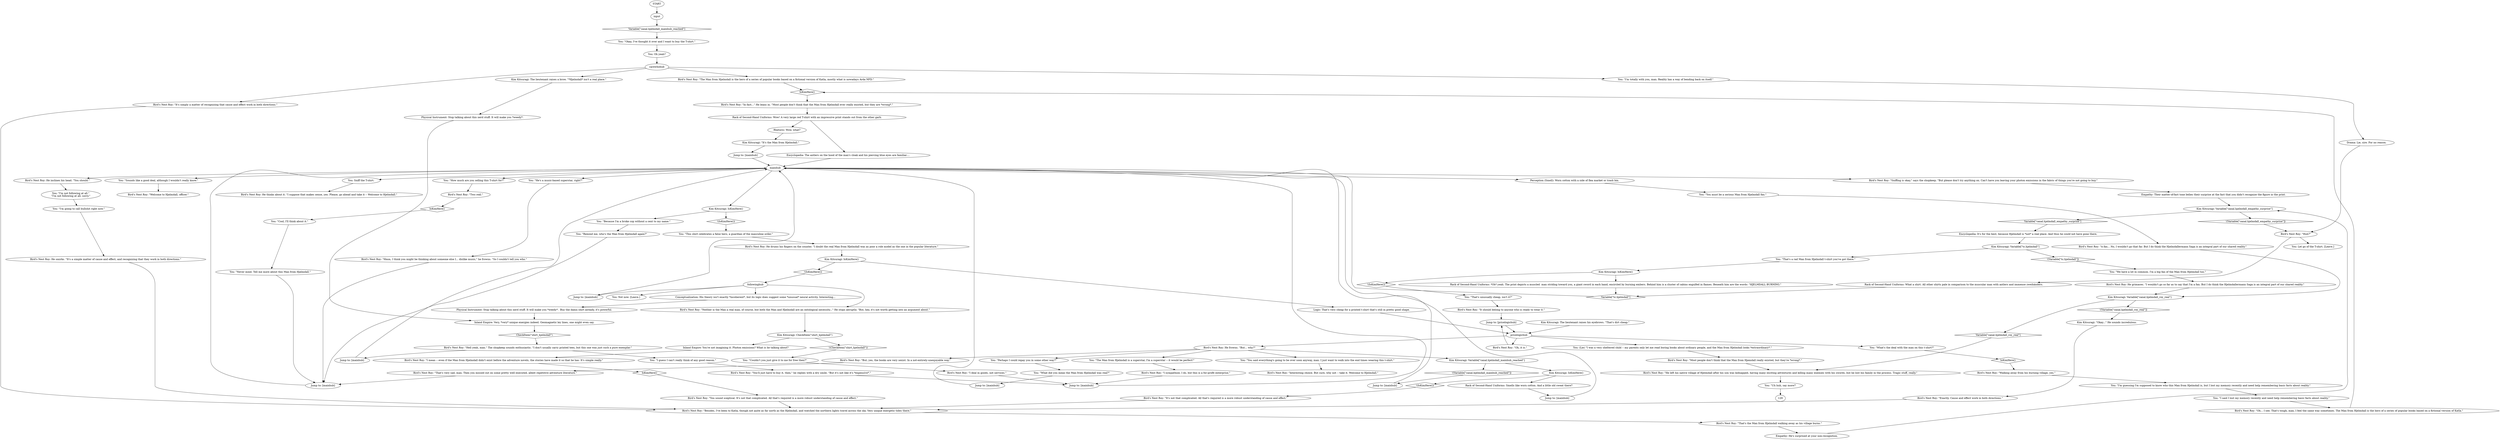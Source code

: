 # PAWNSHOP / RACK OF SECOND-HAND UNIFORMS
# You look at and ask Roy about the Man from Hjelmdall T-Shirt.
# ==================================================
digraph G {
	  0 [label="START"];
	  1 [label="input"];
	  2 [label="Bird's Nest Roy: \"A fan... No, I wouldn't go that far. But I do think the Hjelmdallermann Saga is an integral part of our shared reality.\""];
	  3 [label="You: \"Perhaps I could repay you in some other way?\""];
	  4 [label="Empathy: He's surprised at your non-recognition."];
	  5 [label="Bird's Nest Roy: He grimaces. \"I wouldn't go so far as to say that I'm a fan. But I do think the Hjelmdallermann Saga is an integral part of our shared reality.\""];
	  6 [label="Kim Kitsuragi: Variable[\"canal.hjelmdall_roy_real\"]"];
	  7 [label="Variable[\"canal.hjelmdall_roy_real\"]", shape=diamond];
	  8 [label="!(Variable[\"canal.hjelmdall_roy_real\"])", shape=diamond];
	  9 [label="followinghub"];
	  10 [label="Bird's Nest Roy: \"Besides, I've been to Katla, though not quite as far north as the Hjelmdall, and watched the northern lights travel across the sky. Very unique energetic tides there.\""];
	  11 [label="Bird's Nest Roy: He smirks. \"It's a simple matter of cause and effect, and recognizing that they work in both directions.\""];
	  12 [label="Bird's Nest Roy: \"You'll just have to buy it, then,\" he replies with a dry smile. \"But it's not like it's *expensive*.\""];
	  13 [label="Jump to: [mainhub]"];
	  14 [label="Bird's Nest Roy: \"In fact...\" He leans in. \"Most people don't think that the Man from Hjelmdall ever really existed, but they are *wrong*.\""];
	  15 [label="Kim Kitsuragi: Variable[\"canal.hjelmdall_empathy_surprise\"]"];
	  16 [label="Variable[\"canal.hjelmdall_empathy_surprise\"]", shape=diamond];
	  17 [label="!(Variable[\"canal.hjelmdall_empathy_surprise\"])", shape=diamond];
	  18 [label="You: \"How much are you selling this T-shirt for?\""];
	  19 [label="Bird's Nest Roy: \"Two reál.\""];
	  20 [label="pricelogichub"];
	  21 [label="Bird's Nest Roy: \"It should belong to anyone who is ready to wear it.\""];
	  22 [label="You: \"The Man from Hjelmdall is a superstar, I'm a superstar -- it would be perfect!\""];
	  23 [label="Bird's Nest Roy: He drums his fingers on the counter. \"I doubt the real Man from Hjelmdall was as poor a role model as the one in the popular literature.\""];
	  24 [label="Jump to: [pricelogichub]"];
	  25 [label="Bird's Nest Roy: \"Hmm, I think you might be thinking about someone else I... dislike music,\" he frowns. \"So I couldn't tell you who.\""];
	  26 [label="Bird's Nest Roy: \"Oh... I see. That's tough, man, I feel the same way sometimes. The Man from Hjelmdall is the hero of a series of popular books based on a fictional version of Katla.\""];
	  27 [label="You: \"You said everything's going to be over soon anyway, man. I just want to walk into the end times wearing this t-shirt.\""];
	  28 [label="Bird's Nest Roy: \"Interesting choice. But sure, why not -- take it. Welcome to Hjelmdall.\""];
	  29 [label="mainhub"];
	  30 [label="Kim Kitsuragi: The lieutenant raises his eyebrows. \"That's dirt cheap.\""];
	  31 [label="You: \"Cool, I'll think about it.\""];
	  32 [label="You: (Lie) \"I was a very sheltered child -- my parents only let me read boring books about ordinary people, and the Man from Hjelmdall looks *extraordinary*.\""];
	  33 [label="Bird's Nest Roy: \"The Man from Hjelmdall is the hero of a series of popular books based on a fictional version of Katla, mostly what is nowadays Arda NFD.\""];
	  34 [label="Jump to: [mainhub]"];
	  35 [label="Bird's Nest Roy: \"He left his native village of Hjelmdall after his son was kidnapped, having many exciting adventures and killing many enemies with his swords, but he lost his family in the process. Tragic stuff, really.\""];
	  36 [label="Bird's Nest Roy: \"It's not that complicated. All that's required is a more robust understanding of cause and effect.\""];
	  37 [label="You: \"I'm going to call bullshit right now.\""];
	  38 [label="Bird's Nest Roy: \"Neither is the Man a real man, of course, but both the Man and Hjelmdall are an ontological necessity...\" He stops abruptly. \"But, hey, it's not worth getting into an argument about.\""];
	  39 [label="Physical Instrument: Stop talking about this nerd stuff. It will make you *weedy*."];
	  40 [label="Bird's Nest Roy: \"Hell yeah, man.\" The shopkeep sounds enthusiastic. \"I don't usually carry printed tees, but this one was just such a pure exemplar.\""];
	  41 [label="Kim Kitsuragi: IsKimHere()"];
	  42 [label="IsKimHere()", shape=diamond];
	  43 [label="!(IsKimHere())", shape=diamond];
	  44 [label="Rack of Second-Hand Uniforms: *Oh* yeah. The print depicts a muscled  man striding toward you, a giant sword in each hand, encircled by burning embers. Behind him is a cluster of cabins engulfed in flames. Beneath him are the words: \"HJELMDALL BURNING.\""];
	  45 [label="carewhohub"];
	  46 [label="Bird's Nest Roy: \"Huh?\""];
	  47 [label="You: \"I said I lost my memory recently and need help remembering basic facts about reality.\""];
	  48 [label="Rack of Second-Hand Uniforms: What a shirt. All other shirts pale in comparison to the muscular man with antlers and immense zweihänders."];
	  49 [label="You: \"Okay, I've thought it over and I want to buy the T-shirt.\""];
	  50 [label="Bird's Nest Roy: \"Sniffing is okay,\" says the shopkeep. \"But please don't try anything on. Can't have you leaving your photon emissions in the fabric of things you're not going to buy.\""];
	  51 [label="You: \"You must be a serious Man from Hjelmdall fan.\""];
	  52 [label="Jump to: [mainhub]"];
	  53 [label="Kim Kitsuragi: \"It's the Man from Hjelmdall.\""];
	  54 [label="Bird's Nest Roy: \"Walking away from his burning village, yes.\""];
	  55 [label="Jump to: [mainhub]"];
	  56 [label="Bird's Nest Roy: \"That's very sad, man. Then you missed out on some pretty well executed, albeit repetitive adventure literature.\""];
	  57 [label="Bird's Nest Roy: \"Most people don't think that the Man from Hjemdall really existed, but they're *wrong*.\""];
	  58 [label="Kim Kitsuragi: \"Okay...\" He sounds incredulous."];
	  59 [label="Bird's Nest Roy: \"You sound sceptical. It's not that complicated. All that's required is a more robust understanding of cause and effect.\""];
	  60 [label="Bird's Nest Roy: \"Exactly. Cause and effect work in both directions.\""];
	  61 [label="Drama: Lie, sire. For no reason."];
	  62 [label="Encyclopedia: It's for the best, because Hjelmdall is *not* a real place. And thus he could not have gone there."];
	  63 [label="Bird's Nest Roy: \"That's the Man from Hjelmdall walking away as his village burns.\""];
	  64 [label="You: \"This shirt celebrates a false hero, a guardian of the masculine order.\""];
	  65 [label="You: \"Sounds like a good deal, although I wouldn't really know.\""];
	  66 [label="Bird's Nest Roy: \"Oh, it is.\""];
	  67 [label="Bird's Nest Roy: \"Welcome to Hjelmdall, officer.\""];
	  68 [label="You: Oh yeah?"];
	  69 [label="Encyclopedia: The antlers on the hood of the man's cloak and his piercing blue eyes are familiar...."];
	  70 [label="You: \"We have a lot in common. I'm a big fan of the Man from Hjelmdall too.\""];
	  71 [label="You: \"I guess I can't really think of any good reason.\""];
	  72 [label="Kim Kitsuragi: Variable[\"canal.hjelmdall_mainhub_reached\"]"];
	  73 [label="Variable[\"canal.hjelmdall_mainhub_reached\"]", shape=diamond];
	  74 [label="!(Variable[\"canal.hjelmdall_mainhub_reached\"])", shape=diamond];
	  75 [label="Kim Kitsuragi: IsKimHere()"];
	  76 [label="IsKimHere()", shape=diamond];
	  77 [label="!(IsKimHere())", shape=diamond];
	  78 [label="Rack of Second-Hand Uniforms: Smells like worn cotton. And a little old sweat there?"];
	  79 [label="Bird's Nest Roy: He thinks about it. \"I suppose that makes sense, yes. Please, go ahead and take it -- Welcome to Hjelmdall.\""];
	  80 [label="Bird's Nest Roy: \"I sympathize, I do, but this is a for-profit enterprise.\""];
	  81 [label="You: \"Remind me, who's the Man from Hjelmdall again?\""];
	  82 [label="Kim Kitsuragi: The lieutenant raises a brow. \"*Hjelmdall* isn't a real place.\""];
	  83 [label="Rack of Second-Hand Uniforms: Wow! A very large red T-shirt with an impressive print stands out from the other garb."];
	  84 [label="Jump to: [mainhub]"];
	  85 [label="Bird's Nest Roy: \"I mean -- even if the Man from Hjelmdall didn't exist before the adventure novels, the stories have made it so that he has. It's simple really.\""];
	  86 [label="Jump to: [mainhub]"];
	  87 [label="You: \"Uh huh, say more?'"];
	  88 [label="Jump to: [mainhub]"];
	  89 [label="Inland Empire: Very, *very* unique energies indeed. Geomagnetic ley lines, one might even say."];
	  90 [label="Physical Instrument: Stop talking about this nerd stuff. It will make you *weedy*.  Buy the damn shirt already, it's powerful."];
	  91 [label="You: \"Couldn't you just give it to me for free then?\""];
	  92 [label="You: \"What's the deal with the man on this t-shirt?\""];
	  93 [label="Kim Kitsuragi: IsKimHere()"];
	  94 [label="IsKimHere()", shape=diamond];
	  95 [label="!(IsKimHere())", shape=diamond];
	  96 [label="You: \"Because I'm a broke cop without a cent to my name.\""];
	  97 [label="Bird's Nest Roy: \"But, yes, the books are very sexist. In a not-entirely-unenjoyable way.\""];
	  98 [label="Kim Kitsuragi: IsKimHere()"];
	  99 [label="IsKimHere()", shape=diamond];
	  100 [label="!(IsKimHere())", shape=diamond];
	  101 [label="Logic: That's very cheap for a printed t-shirt that's still in pretty good shape."];
	  102 [label="You: \"That's unusually cheap, isn't it?\""];
	  103 [label="Bird's Nest Roy: He frowns. \"But... why?\""];
	  104 [label="Bird's Nest Roy: \"I deal in goods, not services.\""];
	  105 [label="You: \"What did you mean the Man from Hjelmdall was real?\""];
	  106 [label="You: Sniff the T-shirt."];
	  107 [label="Perception (Smell): Worn cotton with a side of flea market or trash bin."];
	  108 [label="Jump to: [mainhub]"];
	  109 [label="You: \"I'm not following at all.\"\n\"I'm not following at all, sorry.\""];
	  110 [label="Conceptualization: His theory isn't exactly *incoherent*, but its logic does suggest some *unusual* neural activity. Interesting..."];
	  111 [label="Kim Kitsuragi: Variable[\"tc.hjelmdall\"]"];
	  112 [label="Variable[\"tc.hjelmdall\"]", shape=diamond];
	  113 [label="!(Variable[\"tc.hjelmdall\"])", shape=diamond];
	  114 [label="You: \"That's a rad Man from Hjelmdall t-shirt you've got there.\""];
	  115 [label="Bird's Nest Roy: He inclines his head. \"You should.\""];
	  116 [label="You: \"Never mind. Tell me more about this Man from Hjelmdall.\""];
	  117 [label="You: Let go of the T-shirt. [Leave.]"];
	  118 [label="You: \"He's a music-based superstar, right?\""];
	  119 [label="You: \"I'm totally with you, man. Reality has a way of bending back on itself.\""];
	  120 [label="You: Not now. [Leave.]"];
	  121 [label="Rhetoric: Wow, what?"];
	  122 [label="Kim Kitsuragi: CheckItem(\"shirt_hjelmdall\")"];
	  123 [label="CheckItem(\"shirt_hjelmdall\")", shape=diamond];
	  124 [label="!(CheckItem(\"shirt_hjelmdall\"))", shape=diamond];
	  125 [label="Inland Empire: You're not imagining it. Photon emissions? What is he talking about?"];
	  126 [label="Empathy: Their matter-of-fact tone belies their surprise at the fact that you didn't recognize the figure in the print."];
	  127 [label="You: \"I'm guessing I'm supposed to know who this Man from Hjelmdall is, but I lost my memory recently and need help remembering basic facts about reality.\""];
	  128 [label="Bird's Nest Roy: \"It's simply a matter of recognizing that cause and effect work in both directions.\""];
	  0 -> 1
	  1 -> 73
	  2 -> 6
	  3 -> 105
	  4 -> 15
	  5 -> 6
	  6 -> 8
	  6 -> 7
	  7 -> 35
	  8 -> 58
	  9 -> 88
	  9 -> 38
	  9 -> 120
	  9 -> 110
	  10 -> 63
	  11 -> 10
	  12 -> 13
	  13 -> 29
	  14 -> 83
	  15 -> 16
	  15 -> 17
	  16 -> 62
	  17 -> 46
	  18 -> 19
	  19 -> 42
	  20 -> 32
	  20 -> 66
	  20 -> 92
	  20 -> 103
	  21 -> 24
	  22 -> 80
	  23 -> 98
	  24 -> 20
	  25 -> 34
	  26 -> 76
	  27 -> 28
	  29 -> 65
	  29 -> 106
	  29 -> 107
	  29 -> 18
	  29 -> 115
	  29 -> 50
	  29 -> 118
	  29 -> 93
	  30 -> 20
	  31 -> 116
	  32 -> 57
	  33 -> 76
	  34 -> 29
	  35 -> 87
	  36 -> 10
	  37 -> 11
	  38 -> 122
	  39 -> 89
	  40 -> 52
	  40 -> 71
	  41 -> 43
	  41 -> 44
	  42 -> 31
	  43 -> 102
	  44 -> 112
	  45 -> 128
	  45 -> 33
	  45 -> 82
	  45 -> 119
	  46 -> 48
	  46 -> 117
	  47 -> 26
	  48 -> 112
	  49 -> 68
	  50 -> 126
	  51 -> 2
	  52 -> 29
	  53 -> 55
	  54 -> 127
	  55 -> 29
	  56 -> 34
	  57 -> 35
	  58 -> 60
	  59 -> 10
	  60 -> 10
	  61 -> 46
	  62 -> 111
	  63 -> 4
	  64 -> 23
	  65 -> 67
	  66 -> 24
	  68 -> 45
	  69 -> 29
	  70 -> 5
	  71 -> 12
	  72 -> 74
	  72 -> 75
	  73 -> 49
	  74 -> 84
	  75 -> 77
	  75 -> 78
	  76 -> 14
	  77 -> 36
	  78 -> 108
	  80 -> 13
	  81 -> 34
	  82 -> 39
	  83 -> 121
	  83 -> 69
	  84 -> 29
	  85 -> 99
	  86 -> 29
	  87 -> 129
	  88 -> 29
	  89 -> 123
	  90 -> 89
	  91 -> 104
	  92 -> 94
	  93 -> 96
	  93 -> 95
	  94 -> 54
	  95 -> 64
	  96 -> 81
	  97 -> 56
	  98 -> 100
	  98 -> 101
	  99 -> 59
	  100 -> 9
	  101 -> 20
	  102 -> 21
	  103 -> 97
	  103 -> 3
	  103 -> 72
	  103 -> 22
	  103 -> 27
	  104 -> 13
	  105 -> 86
	  106 -> 79
	  107 -> 51
	  108 -> 29
	  109 -> 37
	  110 -> 90
	  111 -> 113
	  111 -> 114
	  112 -> 29
	  113 -> 70
	  114 -> 41
	  115 -> 109
	  116 -> 34
	  118 -> 25
	  119 -> 61
	  121 -> 53
	  122 -> 124
	  122 -> 125
	  123 -> 40
	  124 -> 91
	  125 -> 85
	  126 -> 15
	  127 -> 47
	  128 -> 10
}

